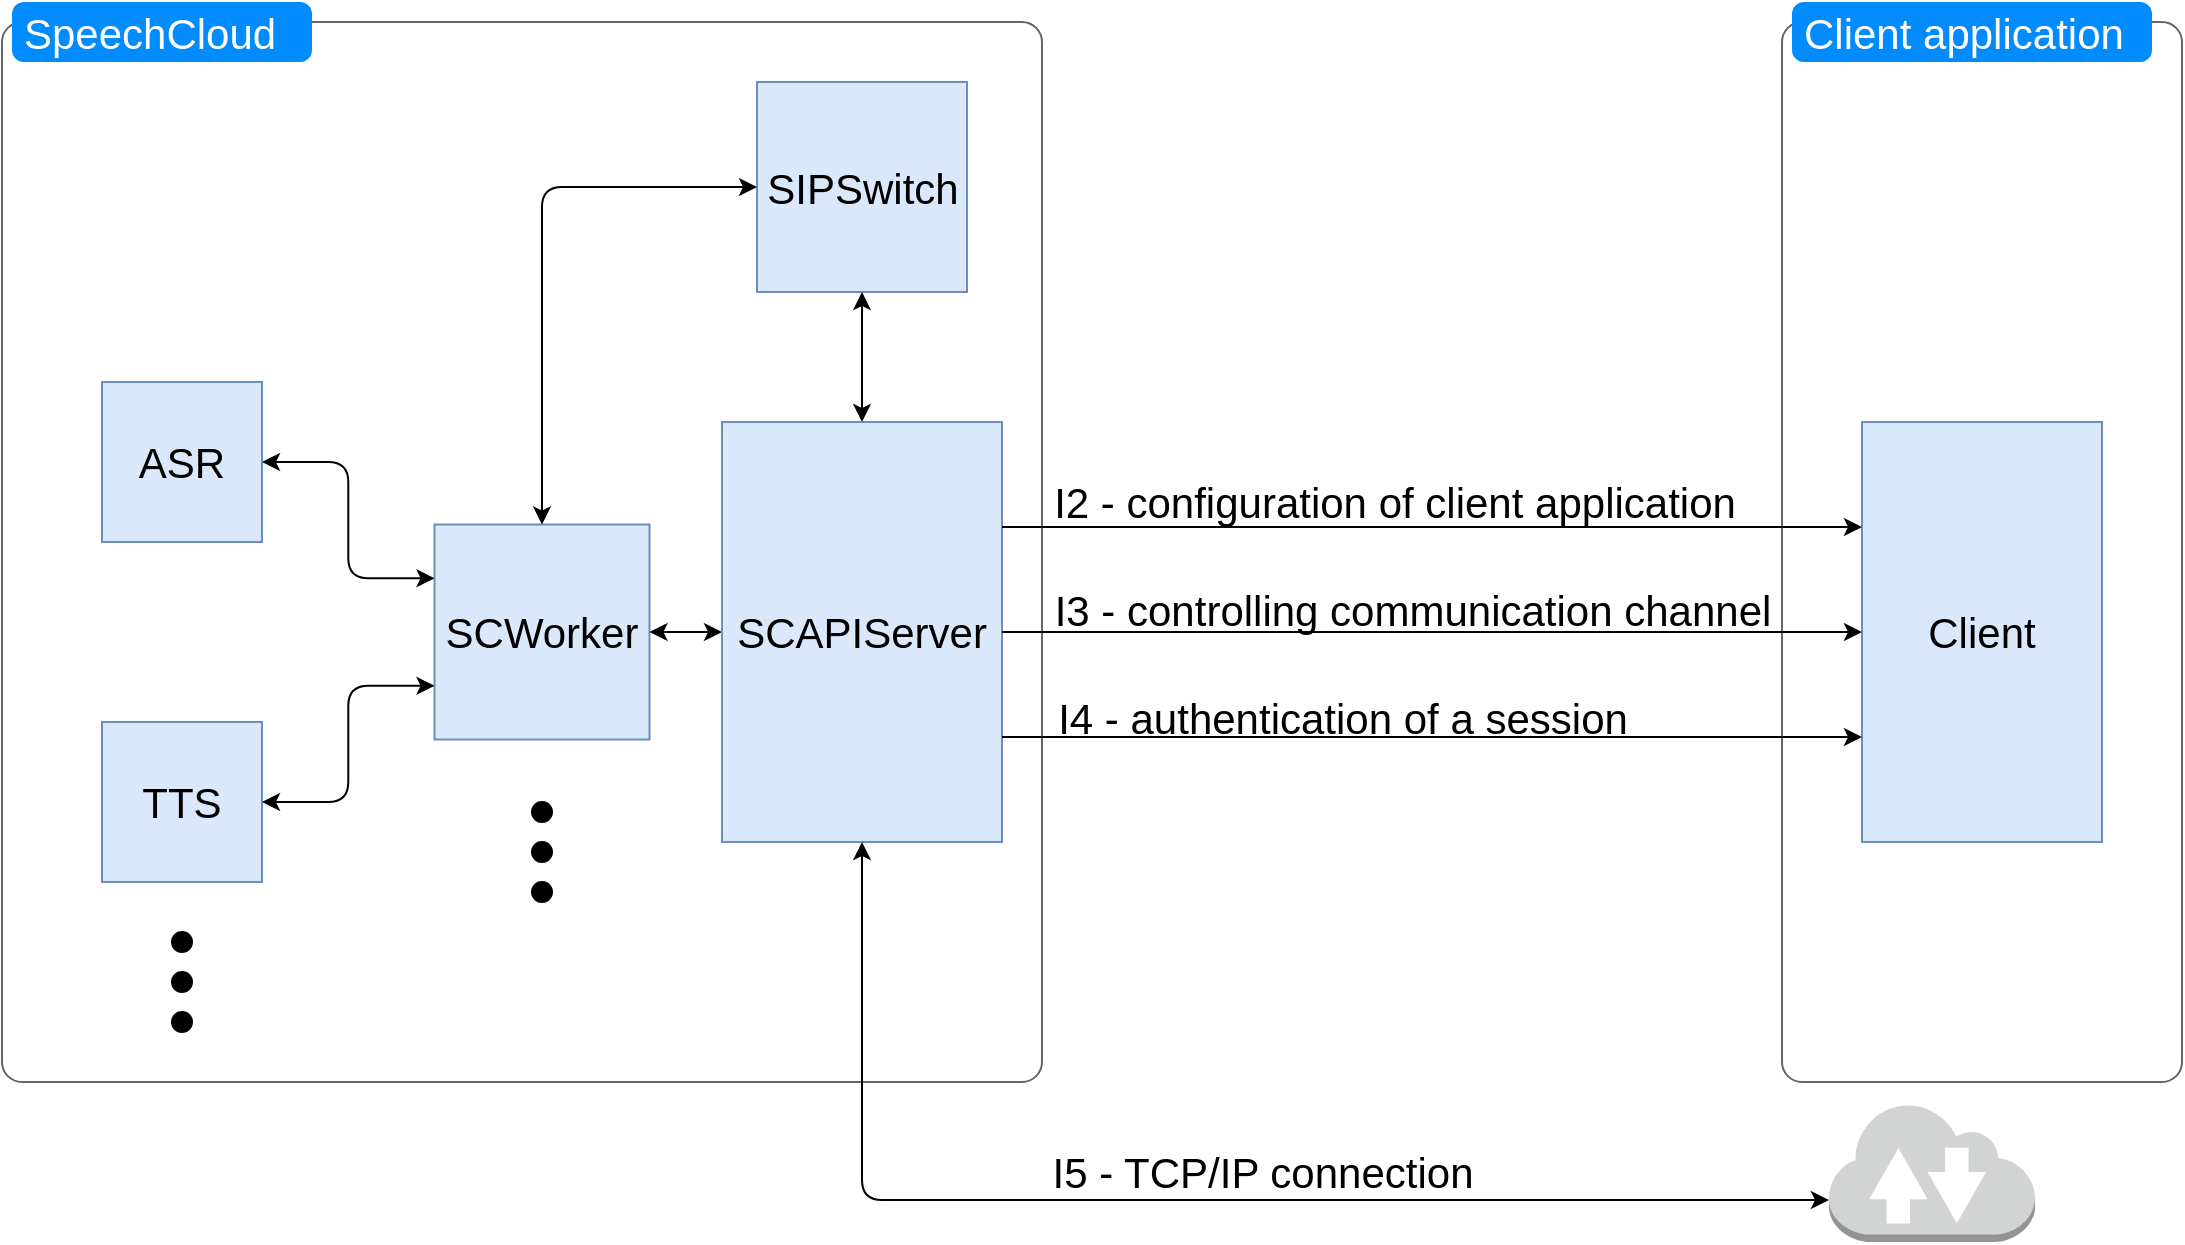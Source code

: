 <mxfile version="14.6.2" type="device"><diagram id="zJVsk0TluWsP-BI90mD4" name="Page-1"><mxGraphModel dx="1941" dy="860" grid="1" gridSize="10" guides="1" tooltips="1" connect="1" arrows="1" fold="1" page="1" pageScale="1" pageWidth="1169" pageHeight="827" math="0" shadow="0"><root><mxCell id="0"/><mxCell id="1" parent="0"/><mxCell id="FfLaRWVaO9meYGGHp2Hy-2" value="" style="shape=mxgraph.mockup.containers.marginRect;rectMarginTop=10;strokeColor=#666666;strokeWidth=1;dashed=0;rounded=1;arcSize=5;recursiveResize=0;fontSize=21;" vertex="1" parent="1"><mxGeometry x="-40" y="120" width="520" height="540" as="geometry"/></mxCell><mxCell id="FfLaRWVaO9meYGGHp2Hy-3" value="SpeechCloud" style="shape=rect;strokeColor=none;fillColor=#008cff;strokeWidth=1;dashed=0;rounded=1;arcSize=20;fontColor=#ffffff;fontSize=21;spacing=2;spacingTop=-2;align=left;autosize=1;spacingLeft=4;resizeWidth=0;resizeHeight=0;perimeter=none;" vertex="1" parent="FfLaRWVaO9meYGGHp2Hy-2"><mxGeometry x="5" width="150" height="30" as="geometry"/></mxCell><mxCell id="FfLaRWVaO9meYGGHp2Hy-11" value="SIPSwitch" style="whiteSpace=wrap;html=1;aspect=fixed;fillColor=#dae8fc;strokeColor=#6c8ebf;fontSize=21;" vertex="1" parent="FfLaRWVaO9meYGGHp2Hy-2"><mxGeometry x="377.5" y="40" width="105" height="105" as="geometry"/></mxCell><mxCell id="FfLaRWVaO9meYGGHp2Hy-13" value="SCWorker" style="whiteSpace=wrap;html=1;aspect=fixed;fillColor=#dae8fc;strokeColor=#6c8ebf;fontSize=21;" vertex="1" parent="FfLaRWVaO9meYGGHp2Hy-2"><mxGeometry x="216.25" y="261.25" width="107.5" height="107.5" as="geometry"/></mxCell><mxCell id="FfLaRWVaO9meYGGHp2Hy-14" value="ASR" style="whiteSpace=wrap;html=1;aspect=fixed;fillColor=#dae8fc;strokeColor=#6c8ebf;fontSize=21;" vertex="1" parent="FfLaRWVaO9meYGGHp2Hy-2"><mxGeometry x="50" y="190" width="80" height="80" as="geometry"/></mxCell><mxCell id="FfLaRWVaO9meYGGHp2Hy-15" value="TTS" style="whiteSpace=wrap;html=1;aspect=fixed;fillColor=#dae8fc;strokeColor=#6c8ebf;fontSize=21;" vertex="1" parent="FfLaRWVaO9meYGGHp2Hy-2"><mxGeometry x="50" y="360" width="80" height="80" as="geometry"/></mxCell><mxCell id="FfLaRWVaO9meYGGHp2Hy-16" value="" style="ellipse;whiteSpace=wrap;html=1;aspect=fixed;fillColor=#000000;fontSize=21;" vertex="1" parent="FfLaRWVaO9meYGGHp2Hy-2"><mxGeometry x="85" y="465" width="10" height="10" as="geometry"/></mxCell><mxCell id="FfLaRWVaO9meYGGHp2Hy-17" value="" style="ellipse;whiteSpace=wrap;html=1;aspect=fixed;fillColor=#000000;fontSize=21;" vertex="1" parent="FfLaRWVaO9meYGGHp2Hy-2"><mxGeometry x="85" y="485" width="10" height="10" as="geometry"/></mxCell><mxCell id="FfLaRWVaO9meYGGHp2Hy-18" value="" style="ellipse;whiteSpace=wrap;html=1;aspect=fixed;fillColor=#000000;fontSize=21;" vertex="1" parent="FfLaRWVaO9meYGGHp2Hy-2"><mxGeometry x="85" y="505" width="10" height="10" as="geometry"/></mxCell><mxCell id="FfLaRWVaO9meYGGHp2Hy-21" value="" style="ellipse;whiteSpace=wrap;html=1;aspect=fixed;fillColor=#000000;fontSize=21;" vertex="1" parent="FfLaRWVaO9meYGGHp2Hy-2"><mxGeometry x="265" y="400" width="10" height="10" as="geometry"/></mxCell><mxCell id="FfLaRWVaO9meYGGHp2Hy-22" value="" style="ellipse;whiteSpace=wrap;html=1;aspect=fixed;fillColor=#000000;fontSize=21;" vertex="1" parent="FfLaRWVaO9meYGGHp2Hy-2"><mxGeometry x="265" y="420" width="10" height="10" as="geometry"/></mxCell><mxCell id="FfLaRWVaO9meYGGHp2Hy-23" value="" style="ellipse;whiteSpace=wrap;html=1;aspect=fixed;fillColor=#000000;fontSize=21;" vertex="1" parent="FfLaRWVaO9meYGGHp2Hy-2"><mxGeometry x="265" y="440" width="10" height="10" as="geometry"/></mxCell><mxCell id="FfLaRWVaO9meYGGHp2Hy-24" value="" style="endArrow=classic;startArrow=classic;html=1;entryX=0.5;entryY=1;entryDx=0;entryDy=0;exitX=0.5;exitY=0;exitDx=0;exitDy=0;fontSize=21;" edge="1" parent="FfLaRWVaO9meYGGHp2Hy-2" source="FfLaRWVaO9meYGGHp2Hy-32" target="FfLaRWVaO9meYGGHp2Hy-11"><mxGeometry width="50" height="50" relative="1" as="geometry"><mxPoint x="440" y="202.5" as="sourcePoint"/><mxPoint x="410" y="250" as="targetPoint"/></mxGeometry></mxCell><mxCell id="FfLaRWVaO9meYGGHp2Hy-25" value="" style="endArrow=classic;startArrow=classic;html=1;exitX=1;exitY=0.5;exitDx=0;exitDy=0;entryX=0;entryY=0.5;entryDx=0;entryDy=0;fontSize=21;" edge="1" parent="FfLaRWVaO9meYGGHp2Hy-2" source="FfLaRWVaO9meYGGHp2Hy-13" target="FfLaRWVaO9meYGGHp2Hy-32"><mxGeometry width="50" height="50" relative="1" as="geometry"><mxPoint x="330" y="220" as="sourcePoint"/><mxPoint x="350" y="245" as="targetPoint"/></mxGeometry></mxCell><mxCell id="FfLaRWVaO9meYGGHp2Hy-26" value="" style="endArrow=classic;startArrow=classic;html=1;entryX=0;entryY=0.5;entryDx=0;entryDy=0;exitX=0.5;exitY=0;exitDx=0;exitDy=0;edgeStyle=orthogonalEdgeStyle;fontSize=21;" edge="1" parent="FfLaRWVaO9meYGGHp2Hy-2" source="FfLaRWVaO9meYGGHp2Hy-13" target="FfLaRWVaO9meYGGHp2Hy-11"><mxGeometry width="50" height="50" relative="1" as="geometry"><mxPoint x="260" y="130" as="sourcePoint"/><mxPoint x="310" y="80" as="targetPoint"/></mxGeometry></mxCell><mxCell id="FfLaRWVaO9meYGGHp2Hy-27" value="" style="endArrow=classic;startArrow=classic;html=1;exitX=1;exitY=0.5;exitDx=0;exitDy=0;entryX=0;entryY=0.25;entryDx=0;entryDy=0;edgeStyle=orthogonalEdgeStyle;fontSize=21;" edge="1" parent="FfLaRWVaO9meYGGHp2Hy-2" source="FfLaRWVaO9meYGGHp2Hy-14" target="FfLaRWVaO9meYGGHp2Hy-13"><mxGeometry width="50" height="50" relative="1" as="geometry"><mxPoint x="170" y="240" as="sourcePoint"/><mxPoint x="220" y="190" as="targetPoint"/></mxGeometry></mxCell><mxCell id="FfLaRWVaO9meYGGHp2Hy-28" value="" style="endArrow=classic;startArrow=classic;html=1;exitX=1;exitY=0.5;exitDx=0;exitDy=0;entryX=0;entryY=0.75;entryDx=0;entryDy=0;edgeStyle=orthogonalEdgeStyle;fontSize=21;" edge="1" parent="FfLaRWVaO9meYGGHp2Hy-2" source="FfLaRWVaO9meYGGHp2Hy-15" target="FfLaRWVaO9meYGGHp2Hy-13"><mxGeometry width="50" height="50" relative="1" as="geometry"><mxPoint x="160" y="390" as="sourcePoint"/><mxPoint x="210" y="340" as="targetPoint"/></mxGeometry></mxCell><mxCell id="FfLaRWVaO9meYGGHp2Hy-32" value="&lt;span style=&quot;font-size: 21px;&quot;&gt;SCAPIServer&lt;/span&gt;" style="whiteSpace=wrap;html=1;fillColor=#dae8fc;strokeColor=#6c8ebf;fontSize=21;" vertex="1" parent="FfLaRWVaO9meYGGHp2Hy-2"><mxGeometry x="360" y="210" width="140" height="210" as="geometry"/></mxCell><mxCell id="FfLaRWVaO9meYGGHp2Hy-4" value="" style="shape=mxgraph.mockup.containers.marginRect;rectMarginTop=10;strokeColor=#666666;strokeWidth=1;dashed=0;rounded=1;arcSize=5;recursiveResize=0;fontSize=21;" vertex="1" parent="1"><mxGeometry x="850" y="120" width="200" height="540" as="geometry"/></mxCell><mxCell id="FfLaRWVaO9meYGGHp2Hy-5" value="Client application" style="shape=rect;strokeColor=none;fillColor=#008cff;strokeWidth=1;dashed=0;rounded=1;arcSize=20;fontColor=#ffffff;fontSize=21;spacing=2;spacingTop=-2;align=left;autosize=1;spacingLeft=4;resizeWidth=0;resizeHeight=0;perimeter=none;" vertex="1" parent="FfLaRWVaO9meYGGHp2Hy-4"><mxGeometry x="5" width="180" height="30" as="geometry"/></mxCell><mxCell id="FfLaRWVaO9meYGGHp2Hy-33" value="Client" style="whiteSpace=wrap;html=1;fillColor=#dae8fc;strokeColor=#6c8ebf;fontSize=21;" vertex="1" parent="FfLaRWVaO9meYGGHp2Hy-4"><mxGeometry x="40" y="210" width="120" height="210" as="geometry"/></mxCell><mxCell id="FfLaRWVaO9meYGGHp2Hy-34" style="edgeStyle=orthogonalEdgeStyle;rounded=0;orthogonalLoop=1;jettySize=auto;html=1;exitX=1;exitY=0.25;exitDx=0;exitDy=0;entryX=0;entryY=0.25;entryDx=0;entryDy=0;fontSize=21;" edge="1" parent="1" source="FfLaRWVaO9meYGGHp2Hy-32" target="FfLaRWVaO9meYGGHp2Hy-33"><mxGeometry relative="1" as="geometry"/></mxCell><mxCell id="FfLaRWVaO9meYGGHp2Hy-35" style="edgeStyle=orthogonalEdgeStyle;rounded=0;orthogonalLoop=1;jettySize=auto;html=1;exitX=1;exitY=0.5;exitDx=0;exitDy=0;fontSize=21;" edge="1" parent="1" source="FfLaRWVaO9meYGGHp2Hy-32" target="FfLaRWVaO9meYGGHp2Hy-33"><mxGeometry relative="1" as="geometry"/></mxCell><mxCell id="FfLaRWVaO9meYGGHp2Hy-36" style="edgeStyle=orthogonalEdgeStyle;rounded=0;orthogonalLoop=1;jettySize=auto;html=1;exitX=1;exitY=0.75;exitDx=0;exitDy=0;entryX=0;entryY=0.75;entryDx=0;entryDy=0;fontSize=21;" edge="1" parent="1" source="FfLaRWVaO9meYGGHp2Hy-32" target="FfLaRWVaO9meYGGHp2Hy-33"><mxGeometry relative="1" as="geometry"/></mxCell><mxCell id="FfLaRWVaO9meYGGHp2Hy-37" value="I2 -&amp;nbsp;configuration of client application" style="text;html=1;align=center;verticalAlign=middle;resizable=0;points=[];autosize=1;strokeColor=none;fontSize=21;" vertex="1" parent="1"><mxGeometry x="476" y="355" width="360" height="30" as="geometry"/></mxCell><mxCell id="FfLaRWVaO9meYGGHp2Hy-38" value="I3 -&amp;nbsp;controlling communication channel" style="text;html=1;align=center;verticalAlign=middle;resizable=0;points=[];autosize=1;strokeColor=none;fontSize=21;" vertex="1" parent="1"><mxGeometry x="480" y="409" width="370" height="30" as="geometry"/></mxCell><mxCell id="FfLaRWVaO9meYGGHp2Hy-39" value="I4 -&amp;nbsp;authentication of a session" style="text;html=1;align=center;verticalAlign=middle;resizable=0;points=[];autosize=1;strokeColor=none;fontSize=21;" vertex="1" parent="1"><mxGeometry x="480" y="463" width="300" height="30" as="geometry"/></mxCell><mxCell id="FfLaRWVaO9meYGGHp2Hy-40" value="" style="outlineConnect=0;dashed=0;verticalLabelPosition=bottom;verticalAlign=top;align=center;html=1;shape=mxgraph.aws3.internet_2;fillColor=#D2D3D3;gradientColor=none;fontSize=21;" vertex="1" parent="1"><mxGeometry x="873.47" y="670" width="103.06" height="70" as="geometry"/></mxCell><mxCell id="FfLaRWVaO9meYGGHp2Hy-41" style="edgeStyle=orthogonalEdgeStyle;rounded=1;orthogonalLoop=1;jettySize=auto;html=1;exitX=0.5;exitY=1;exitDx=0;exitDy=0;entryX=0;entryY=0.7;entryDx=0;entryDy=0;entryPerimeter=0;fontSize=21;startArrow=classic;" edge="1" parent="1" source="FfLaRWVaO9meYGGHp2Hy-32" target="FfLaRWVaO9meYGGHp2Hy-40"><mxGeometry relative="1" as="geometry"/></mxCell><mxCell id="FfLaRWVaO9meYGGHp2Hy-42" value="I5 - TCP/IP connection" style="text;html=1;align=center;verticalAlign=middle;resizable=0;points=[];autosize=1;strokeColor=none;fontSize=21;" vertex="1" parent="1"><mxGeometry x="475" y="690" width="230" height="30" as="geometry"/></mxCell></root></mxGraphModel></diagram></mxfile>